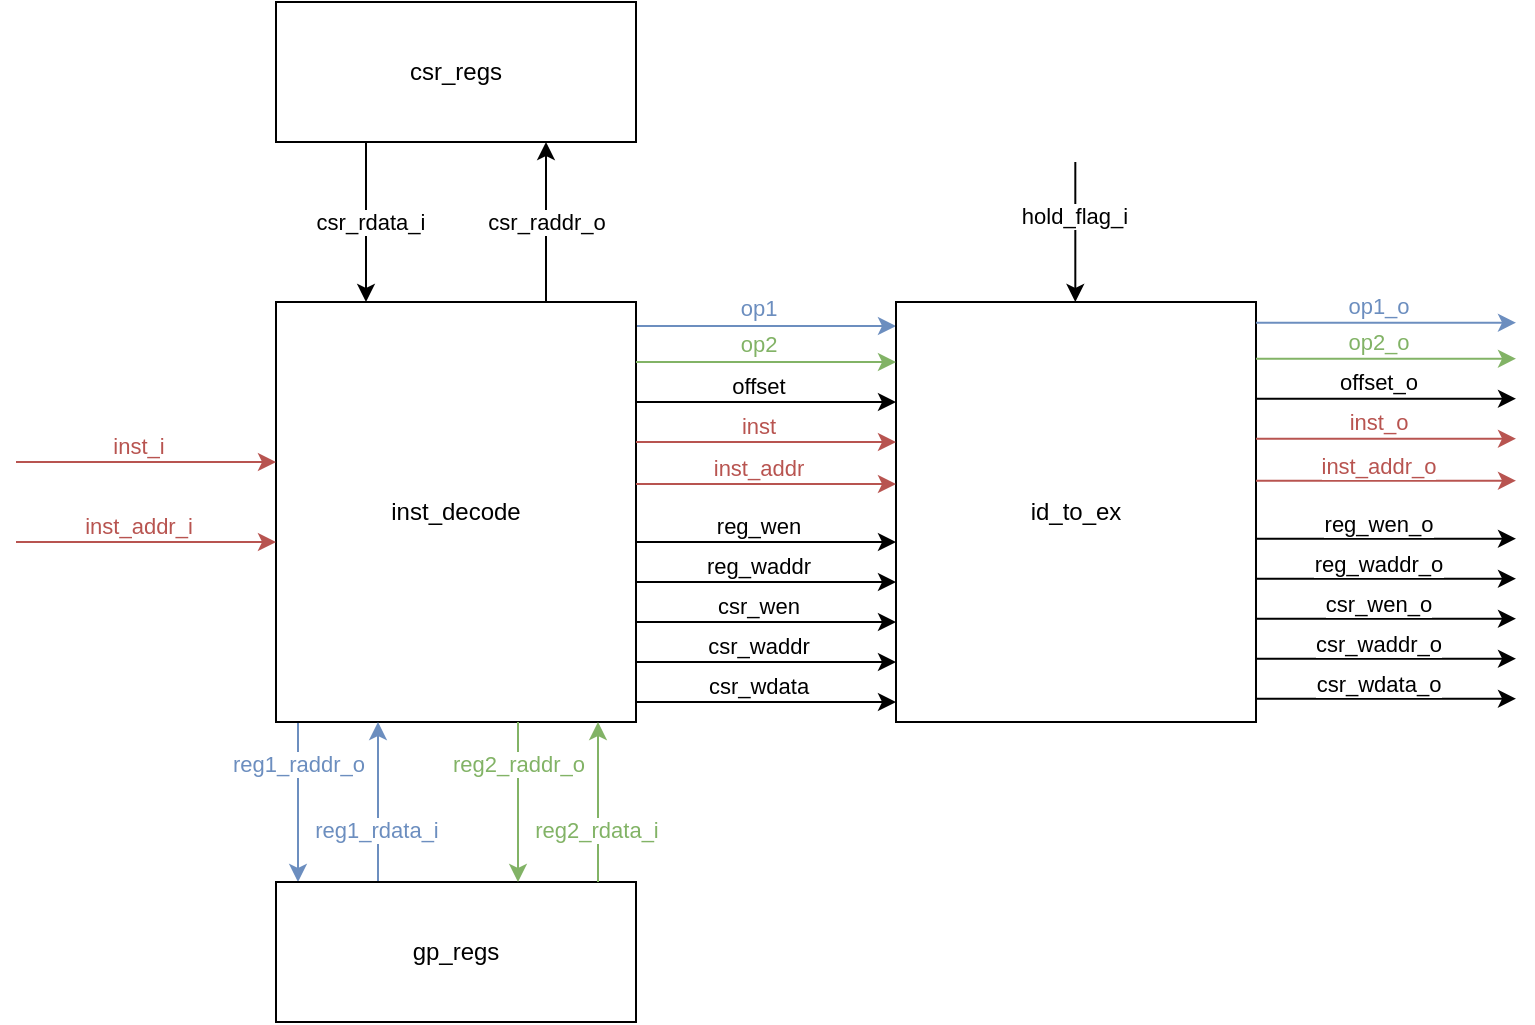 <mxfile version="24.7.5">
  <diagram name="第 1 页" id="pL91bi9Go7zP24jj9Hu1">
    <mxGraphModel dx="399" dy="247" grid="1" gridSize="10" guides="1" tooltips="1" connect="1" arrows="1" fold="1" page="1" pageScale="1" pageWidth="827" pageHeight="1169" math="0" shadow="0">
      <root>
        <mxCell id="0" />
        <mxCell id="1" parent="0" />
        <mxCell id="keUReCoGRjk8XPbMsIGI-4" style="edgeStyle=orthogonalEdgeStyle;rounded=0;orthogonalLoop=1;jettySize=auto;html=1;exitX=0.25;exitY=1;exitDx=0;exitDy=0;entryX=0.25;entryY=0;entryDx=0;entryDy=0;fillColor=#dae8fc;strokeColor=#6c8ebf;fontColor=#6C8EBF;" edge="1" parent="1">
          <mxGeometry relative="1" as="geometry">
            <mxPoint x="290.0" y="450.0" as="sourcePoint" />
            <mxPoint x="290.0" y="530.0" as="targetPoint" />
          </mxGeometry>
        </mxCell>
        <mxCell id="keUReCoGRjk8XPbMsIGI-5" value="&lt;font color=&quot;#6c8ebf&quot;&gt;reg1_raddr_o&lt;/font&gt;" style="edgeLabel;html=1;align=center;verticalAlign=middle;resizable=0;points=[];" vertex="1" connectable="0" parent="keUReCoGRjk8XPbMsIGI-4">
          <mxGeometry x="-0.06" y="1" relative="1" as="geometry">
            <mxPoint x="-1" y="-17" as="offset" />
          </mxGeometry>
        </mxCell>
        <mxCell id="keUReCoGRjk8XPbMsIGI-12" style="edgeStyle=orthogonalEdgeStyle;rounded=0;orthogonalLoop=1;jettySize=auto;html=1;exitX=0.75;exitY=0;exitDx=0;exitDy=0;entryX=0.75;entryY=1;entryDx=0;entryDy=0;" edge="1" parent="1" source="4CxefuWo_c8KhToSePK6-1" target="keUReCoGRjk8XPbMsIGI-2">
          <mxGeometry relative="1" as="geometry" />
        </mxCell>
        <mxCell id="keUReCoGRjk8XPbMsIGI-15" value="csr_raddr_o" style="edgeLabel;html=1;align=center;verticalAlign=middle;resizable=0;points=[];" vertex="1" connectable="0" parent="keUReCoGRjk8XPbMsIGI-12">
          <mxGeometry x="-0.078" y="-1" relative="1" as="geometry">
            <mxPoint x="-1" y="-3" as="offset" />
          </mxGeometry>
        </mxCell>
        <mxCell id="keUReCoGRjk8XPbMsIGI-21" style="edgeStyle=orthogonalEdgeStyle;rounded=0;orthogonalLoop=1;jettySize=auto;html=1;exitX=1;exitY=0.5;exitDx=0;exitDy=0;entryX=0;entryY=0.5;entryDx=0;entryDy=0;fillColor=#dae8fc;strokeColor=#6c8ebf;" edge="1" parent="1">
          <mxGeometry relative="1" as="geometry">
            <mxPoint x="459" y="252" as="sourcePoint" />
            <mxPoint x="589" y="252" as="targetPoint" />
          </mxGeometry>
        </mxCell>
        <mxCell id="keUReCoGRjk8XPbMsIGI-22" value="&lt;font color=&quot;#6c8ebf&quot;&gt;op1&lt;/font&gt;" style="edgeLabel;html=1;align=center;verticalAlign=middle;resizable=0;points=[];" vertex="1" connectable="0" parent="keUReCoGRjk8XPbMsIGI-21">
          <mxGeometry x="0.234" y="2" relative="1" as="geometry">
            <mxPoint x="-19" y="-7" as="offset" />
          </mxGeometry>
        </mxCell>
        <mxCell id="keUReCoGRjk8XPbMsIGI-25" style="edgeStyle=orthogonalEdgeStyle;rounded=0;orthogonalLoop=1;jettySize=auto;html=1;entryX=0;entryY=0.5;entryDx=0;entryDy=0;" edge="1" parent="1">
          <mxGeometry relative="1" as="geometry">
            <mxPoint x="459" y="290" as="sourcePoint" />
            <mxPoint x="589" y="290" as="targetPoint" />
          </mxGeometry>
        </mxCell>
        <mxCell id="keUReCoGRjk8XPbMsIGI-26" value="offset" style="edgeLabel;html=1;align=center;verticalAlign=middle;resizable=0;points=[];" vertex="1" connectable="0" parent="keUReCoGRjk8XPbMsIGI-25">
          <mxGeometry x="-0.016" y="-2" relative="1" as="geometry">
            <mxPoint x="-3" y="-10" as="offset" />
          </mxGeometry>
        </mxCell>
        <mxCell id="4CxefuWo_c8KhToSePK6-1" value="inst_decode" style="rounded=0;whiteSpace=wrap;html=1;" parent="1" vertex="1">
          <mxGeometry x="279" y="240" width="180" height="210" as="geometry" />
        </mxCell>
        <mxCell id="keUReCoGRjk8XPbMsIGI-71" style="edgeStyle=orthogonalEdgeStyle;rounded=0;orthogonalLoop=1;jettySize=auto;html=1;" edge="1" parent="1">
          <mxGeometry relative="1" as="geometry">
            <mxPoint x="678.66" y="240" as="targetPoint" />
            <mxPoint x="678.66" y="170" as="sourcePoint" />
          </mxGeometry>
        </mxCell>
        <mxCell id="keUReCoGRjk8XPbMsIGI-72" value="hold_flag_i" style="edgeLabel;html=1;align=center;verticalAlign=middle;resizable=0;points=[];" vertex="1" connectable="0" parent="keUReCoGRjk8XPbMsIGI-71">
          <mxGeometry x="-0.247" y="-1" relative="1" as="geometry">
            <mxPoint as="offset" />
          </mxGeometry>
        </mxCell>
        <mxCell id="4CxefuWo_c8KhToSePK6-2" value="id_to_ex" style="rounded=0;whiteSpace=wrap;html=1;" parent="1" vertex="1">
          <mxGeometry x="589" y="240" width="180" height="210" as="geometry" />
        </mxCell>
        <mxCell id="keUReCoGRjk8XPbMsIGI-6" style="edgeStyle=orthogonalEdgeStyle;rounded=0;orthogonalLoop=1;jettySize=auto;html=1;exitX=0.25;exitY=0;exitDx=0;exitDy=0;entryX=0.25;entryY=1;entryDx=0;entryDy=0;fillColor=#dae8fc;strokeColor=#6c8ebf;" edge="1" parent="1">
          <mxGeometry relative="1" as="geometry">
            <mxPoint x="330" y="530.0" as="sourcePoint" />
            <mxPoint x="330" y="450.0" as="targetPoint" />
          </mxGeometry>
        </mxCell>
        <mxCell id="keUReCoGRjk8XPbMsIGI-7" value="&lt;font color=&quot;#6c8ebf&quot;&gt;reg1_rdata_i&lt;/font&gt;" style="edgeLabel;html=1;align=center;verticalAlign=middle;resizable=0;points=[];" vertex="1" connectable="0" parent="keUReCoGRjk8XPbMsIGI-6">
          <mxGeometry x="-0.069" y="1" relative="1" as="geometry">
            <mxPoint y="11" as="offset" />
          </mxGeometry>
        </mxCell>
        <mxCell id="keUReCoGRjk8XPbMsIGI-1" value="gp_regs" style="rounded=0;whiteSpace=wrap;html=1;" vertex="1" parent="1">
          <mxGeometry x="279" y="530" width="180" height="70" as="geometry" />
        </mxCell>
        <mxCell id="keUReCoGRjk8XPbMsIGI-13" style="edgeStyle=orthogonalEdgeStyle;rounded=0;orthogonalLoop=1;jettySize=auto;html=1;exitX=0.25;exitY=1;exitDx=0;exitDy=0;entryX=0.25;entryY=0;entryDx=0;entryDy=0;" edge="1" parent="1" source="keUReCoGRjk8XPbMsIGI-2" target="4CxefuWo_c8KhToSePK6-1">
          <mxGeometry relative="1" as="geometry" />
        </mxCell>
        <mxCell id="keUReCoGRjk8XPbMsIGI-16" value="csr_rdata_i" style="edgeLabel;html=1;align=center;verticalAlign=middle;resizable=0;points=[];" vertex="1" connectable="0" parent="keUReCoGRjk8XPbMsIGI-13">
          <mxGeometry x="-0.186" y="2" relative="1" as="geometry">
            <mxPoint y="7" as="offset" />
          </mxGeometry>
        </mxCell>
        <mxCell id="keUReCoGRjk8XPbMsIGI-2" value="csr_regs" style="rounded=0;whiteSpace=wrap;html=1;" vertex="1" parent="1">
          <mxGeometry x="279" y="90" width="180" height="70" as="geometry" />
        </mxCell>
        <mxCell id="keUReCoGRjk8XPbMsIGI-8" style="edgeStyle=orthogonalEdgeStyle;rounded=0;orthogonalLoop=1;jettySize=auto;html=1;exitX=0.25;exitY=1;exitDx=0;exitDy=0;entryX=0.25;entryY=0;entryDx=0;entryDy=0;fillColor=#d5e8d4;strokeColor=#82b366;fontColor=#6C8EBF;" edge="1" parent="1">
          <mxGeometry relative="1" as="geometry">
            <mxPoint x="400.0" y="450.0" as="sourcePoint" />
            <mxPoint x="400.0" y="530.0" as="targetPoint" />
          </mxGeometry>
        </mxCell>
        <mxCell id="keUReCoGRjk8XPbMsIGI-9" value="&lt;font color=&quot;#82b366&quot;&gt;reg2_raddr_o&lt;/font&gt;" style="edgeLabel;html=1;align=center;verticalAlign=middle;resizable=0;points=[];" vertex="1" connectable="0" parent="keUReCoGRjk8XPbMsIGI-8">
          <mxGeometry x="-0.06" y="1" relative="1" as="geometry">
            <mxPoint x="-1" y="-17" as="offset" />
          </mxGeometry>
        </mxCell>
        <mxCell id="keUReCoGRjk8XPbMsIGI-10" style="edgeStyle=orthogonalEdgeStyle;rounded=0;orthogonalLoop=1;jettySize=auto;html=1;exitX=0.25;exitY=0;exitDx=0;exitDy=0;entryX=0.25;entryY=1;entryDx=0;entryDy=0;fillColor=#d5e8d4;strokeColor=#82b366;" edge="1" parent="1">
          <mxGeometry relative="1" as="geometry">
            <mxPoint x="440" y="530.0" as="sourcePoint" />
            <mxPoint x="440" y="450.0" as="targetPoint" />
          </mxGeometry>
        </mxCell>
        <mxCell id="keUReCoGRjk8XPbMsIGI-11" value="&lt;font color=&quot;#82b366&quot;&gt;reg2_rdata_i&lt;/font&gt;" style="edgeLabel;html=1;align=center;verticalAlign=middle;resizable=0;points=[];" vertex="1" connectable="0" parent="keUReCoGRjk8XPbMsIGI-10">
          <mxGeometry x="-0.069" y="1" relative="1" as="geometry">
            <mxPoint y="11" as="offset" />
          </mxGeometry>
        </mxCell>
        <mxCell id="keUReCoGRjk8XPbMsIGI-23" style="edgeStyle=orthogonalEdgeStyle;rounded=0;orthogonalLoop=1;jettySize=auto;html=1;exitX=1;exitY=0.5;exitDx=0;exitDy=0;entryX=0;entryY=0.5;entryDx=0;entryDy=0;fillColor=#d5e8d4;strokeColor=#82b366;" edge="1" parent="1">
          <mxGeometry relative="1" as="geometry">
            <mxPoint x="459" y="270" as="sourcePoint" />
            <mxPoint x="589" y="270" as="targetPoint" />
          </mxGeometry>
        </mxCell>
        <mxCell id="keUReCoGRjk8XPbMsIGI-24" value="&lt;font color=&quot;#82b366&quot;&gt;op2&lt;/font&gt;" style="edgeLabel;html=1;align=center;verticalAlign=middle;resizable=0;points=[];" vertex="1" connectable="0" parent="keUReCoGRjk8XPbMsIGI-23">
          <mxGeometry x="0.234" y="2" relative="1" as="geometry">
            <mxPoint x="-19" y="-7" as="offset" />
          </mxGeometry>
        </mxCell>
        <mxCell id="keUReCoGRjk8XPbMsIGI-27" style="edgeStyle=orthogonalEdgeStyle;rounded=0;orthogonalLoop=1;jettySize=auto;html=1;entryX=0;entryY=0.5;entryDx=0;entryDy=0;fillColor=#f8cecc;strokeColor=#B85450;" edge="1" parent="1">
          <mxGeometry relative="1" as="geometry">
            <mxPoint x="459" y="310" as="sourcePoint" />
            <mxPoint x="589" y="310" as="targetPoint" />
          </mxGeometry>
        </mxCell>
        <mxCell id="keUReCoGRjk8XPbMsIGI-28" value="inst" style="edgeLabel;html=1;align=center;verticalAlign=middle;resizable=0;points=[];fontColor=#B85450;" vertex="1" connectable="0" parent="keUReCoGRjk8XPbMsIGI-27">
          <mxGeometry x="-0.016" y="-2" relative="1" as="geometry">
            <mxPoint x="-3" y="-10" as="offset" />
          </mxGeometry>
        </mxCell>
        <mxCell id="keUReCoGRjk8XPbMsIGI-29" style="edgeStyle=orthogonalEdgeStyle;rounded=0;orthogonalLoop=1;jettySize=auto;html=1;entryX=0;entryY=0.5;entryDx=0;entryDy=0;fillColor=#f8cecc;strokeColor=#b85450;" edge="1" parent="1">
          <mxGeometry relative="1" as="geometry">
            <mxPoint x="459" y="331" as="sourcePoint" />
            <mxPoint x="589" y="331" as="targetPoint" />
          </mxGeometry>
        </mxCell>
        <mxCell id="keUReCoGRjk8XPbMsIGI-30" value="inst_addr" style="edgeLabel;html=1;align=center;verticalAlign=middle;resizable=0;points=[];fontColor=#B85450;" vertex="1" connectable="0" parent="keUReCoGRjk8XPbMsIGI-29">
          <mxGeometry x="-0.016" y="-2" relative="1" as="geometry">
            <mxPoint x="-3" y="-10" as="offset" />
          </mxGeometry>
        </mxCell>
        <mxCell id="keUReCoGRjk8XPbMsIGI-33" style="edgeStyle=orthogonalEdgeStyle;rounded=0;orthogonalLoop=1;jettySize=auto;html=1;entryX=0;entryY=0.5;entryDx=0;entryDy=0;" edge="1" parent="1">
          <mxGeometry relative="1" as="geometry">
            <mxPoint x="459" y="360" as="sourcePoint" />
            <mxPoint x="589" y="360" as="targetPoint" />
          </mxGeometry>
        </mxCell>
        <mxCell id="keUReCoGRjk8XPbMsIGI-34" value="reg_wen" style="edgeLabel;html=1;align=center;verticalAlign=middle;resizable=0;points=[];" vertex="1" connectable="0" parent="keUReCoGRjk8XPbMsIGI-33">
          <mxGeometry x="-0.016" y="-2" relative="1" as="geometry">
            <mxPoint x="-3" y="-10" as="offset" />
          </mxGeometry>
        </mxCell>
        <mxCell id="keUReCoGRjk8XPbMsIGI-35" style="edgeStyle=orthogonalEdgeStyle;rounded=0;orthogonalLoop=1;jettySize=auto;html=1;entryX=0;entryY=0.5;entryDx=0;entryDy=0;" edge="1" parent="1">
          <mxGeometry relative="1" as="geometry">
            <mxPoint x="459" y="380" as="sourcePoint" />
            <mxPoint x="589" y="380" as="targetPoint" />
          </mxGeometry>
        </mxCell>
        <mxCell id="keUReCoGRjk8XPbMsIGI-36" value="reg_waddr" style="edgeLabel;html=1;align=center;verticalAlign=middle;resizable=0;points=[];" vertex="1" connectable="0" parent="keUReCoGRjk8XPbMsIGI-35">
          <mxGeometry x="-0.016" y="-2" relative="1" as="geometry">
            <mxPoint x="-3" y="-10" as="offset" />
          </mxGeometry>
        </mxCell>
        <mxCell id="keUReCoGRjk8XPbMsIGI-37" style="edgeStyle=orthogonalEdgeStyle;rounded=0;orthogonalLoop=1;jettySize=auto;html=1;entryX=0;entryY=0.5;entryDx=0;entryDy=0;" edge="1" parent="1">
          <mxGeometry relative="1" as="geometry">
            <mxPoint x="459" y="400" as="sourcePoint" />
            <mxPoint x="589" y="400" as="targetPoint" />
          </mxGeometry>
        </mxCell>
        <mxCell id="keUReCoGRjk8XPbMsIGI-38" value="csr_wen" style="edgeLabel;html=1;align=center;verticalAlign=middle;resizable=0;points=[];" vertex="1" connectable="0" parent="keUReCoGRjk8XPbMsIGI-37">
          <mxGeometry x="-0.016" y="-2" relative="1" as="geometry">
            <mxPoint x="-3" y="-10" as="offset" />
          </mxGeometry>
        </mxCell>
        <mxCell id="keUReCoGRjk8XPbMsIGI-39" style="edgeStyle=orthogonalEdgeStyle;rounded=0;orthogonalLoop=1;jettySize=auto;html=1;entryX=0;entryY=0.5;entryDx=0;entryDy=0;" edge="1" parent="1">
          <mxGeometry relative="1" as="geometry">
            <mxPoint x="459" y="420" as="sourcePoint" />
            <mxPoint x="589" y="420" as="targetPoint" />
          </mxGeometry>
        </mxCell>
        <mxCell id="keUReCoGRjk8XPbMsIGI-40" value="csr_waddr" style="edgeLabel;html=1;align=center;verticalAlign=middle;resizable=0;points=[];" vertex="1" connectable="0" parent="keUReCoGRjk8XPbMsIGI-39">
          <mxGeometry x="-0.016" y="-2" relative="1" as="geometry">
            <mxPoint x="-3" y="-10" as="offset" />
          </mxGeometry>
        </mxCell>
        <mxCell id="keUReCoGRjk8XPbMsIGI-45" style="edgeStyle=orthogonalEdgeStyle;rounded=0;orthogonalLoop=1;jettySize=auto;html=1;entryX=0;entryY=0.5;entryDx=0;entryDy=0;fillColor=#f8cecc;strokeColor=#B85450;" edge="1" parent="1">
          <mxGeometry relative="1" as="geometry">
            <mxPoint x="149" y="320" as="sourcePoint" />
            <mxPoint x="279" y="320" as="targetPoint" />
          </mxGeometry>
        </mxCell>
        <mxCell id="keUReCoGRjk8XPbMsIGI-46" value="inst_i" style="edgeLabel;html=1;align=center;verticalAlign=middle;resizable=0;points=[];fontColor=#B85450;" vertex="1" connectable="0" parent="keUReCoGRjk8XPbMsIGI-45">
          <mxGeometry x="-0.016" y="-2" relative="1" as="geometry">
            <mxPoint x="-3" y="-10" as="offset" />
          </mxGeometry>
        </mxCell>
        <mxCell id="keUReCoGRjk8XPbMsIGI-47" style="edgeStyle=orthogonalEdgeStyle;rounded=0;orthogonalLoop=1;jettySize=auto;html=1;entryX=0;entryY=0.5;entryDx=0;entryDy=0;fillColor=#f8cecc;strokeColor=#b85450;" edge="1" parent="1">
          <mxGeometry relative="1" as="geometry">
            <mxPoint x="149" y="360" as="sourcePoint" />
            <mxPoint x="279" y="360" as="targetPoint" />
          </mxGeometry>
        </mxCell>
        <mxCell id="keUReCoGRjk8XPbMsIGI-48" value="inst_addr_i" style="edgeLabel;html=1;align=center;verticalAlign=middle;resizable=0;points=[];fontColor=#B85450;" vertex="1" connectable="0" parent="keUReCoGRjk8XPbMsIGI-47">
          <mxGeometry x="-0.016" y="-2" relative="1" as="geometry">
            <mxPoint x="-3" y="-10" as="offset" />
          </mxGeometry>
        </mxCell>
        <mxCell id="keUReCoGRjk8XPbMsIGI-49" style="edgeStyle=orthogonalEdgeStyle;rounded=0;orthogonalLoop=1;jettySize=auto;html=1;entryX=0;entryY=0.5;entryDx=0;entryDy=0;" edge="1" parent="1">
          <mxGeometry relative="1" as="geometry">
            <mxPoint x="459" y="440" as="sourcePoint" />
            <mxPoint x="589" y="440" as="targetPoint" />
          </mxGeometry>
        </mxCell>
        <mxCell id="keUReCoGRjk8XPbMsIGI-50" value="csr_wdata" style="edgeLabel;html=1;align=center;verticalAlign=middle;resizable=0;points=[];" vertex="1" connectable="0" parent="keUReCoGRjk8XPbMsIGI-49">
          <mxGeometry x="-0.016" y="-2" relative="1" as="geometry">
            <mxPoint x="-3" y="-10" as="offset" />
          </mxGeometry>
        </mxCell>
        <mxCell id="keUReCoGRjk8XPbMsIGI-51" style="edgeStyle=orthogonalEdgeStyle;rounded=0;orthogonalLoop=1;jettySize=auto;html=1;exitX=1;exitY=0.5;exitDx=0;exitDy=0;entryX=0;entryY=0.5;entryDx=0;entryDy=0;fillColor=#dae8fc;strokeColor=#6c8ebf;" edge="1" parent="1">
          <mxGeometry relative="1" as="geometry">
            <mxPoint x="769" y="250.33" as="sourcePoint" />
            <mxPoint x="899" y="250.33" as="targetPoint" />
          </mxGeometry>
        </mxCell>
        <mxCell id="keUReCoGRjk8XPbMsIGI-52" value="&lt;font color=&quot;#6c8ebf&quot;&gt;op1_o&lt;/font&gt;" style="edgeLabel;html=1;align=center;verticalAlign=middle;resizable=0;points=[];" vertex="1" connectable="0" parent="keUReCoGRjk8XPbMsIGI-51">
          <mxGeometry x="0.234" y="2" relative="1" as="geometry">
            <mxPoint x="-19" y="-7" as="offset" />
          </mxGeometry>
        </mxCell>
        <mxCell id="keUReCoGRjk8XPbMsIGI-53" style="edgeStyle=orthogonalEdgeStyle;rounded=0;orthogonalLoop=1;jettySize=auto;html=1;entryX=0;entryY=0.5;entryDx=0;entryDy=0;" edge="1" parent="1">
          <mxGeometry relative="1" as="geometry">
            <mxPoint x="769" y="288.33" as="sourcePoint" />
            <mxPoint x="899" y="288.33" as="targetPoint" />
          </mxGeometry>
        </mxCell>
        <mxCell id="keUReCoGRjk8XPbMsIGI-54" value="offset_o" style="edgeLabel;html=1;align=center;verticalAlign=middle;resizable=0;points=[];" vertex="1" connectable="0" parent="keUReCoGRjk8XPbMsIGI-53">
          <mxGeometry x="-0.016" y="-2" relative="1" as="geometry">
            <mxPoint x="-3" y="-11" as="offset" />
          </mxGeometry>
        </mxCell>
        <mxCell id="keUReCoGRjk8XPbMsIGI-55" style="edgeStyle=orthogonalEdgeStyle;rounded=0;orthogonalLoop=1;jettySize=auto;html=1;exitX=1;exitY=0.5;exitDx=0;exitDy=0;entryX=0;entryY=0.5;entryDx=0;entryDy=0;fillColor=#d5e8d4;strokeColor=#82b366;" edge="1" parent="1">
          <mxGeometry relative="1" as="geometry">
            <mxPoint x="769" y="268.33" as="sourcePoint" />
            <mxPoint x="899" y="268.33" as="targetPoint" />
          </mxGeometry>
        </mxCell>
        <mxCell id="keUReCoGRjk8XPbMsIGI-56" value="&lt;font color=&quot;#82b366&quot;&gt;op2_o&lt;/font&gt;" style="edgeLabel;html=1;align=center;verticalAlign=middle;resizable=0;points=[];" vertex="1" connectable="0" parent="keUReCoGRjk8XPbMsIGI-55">
          <mxGeometry x="0.234" y="2" relative="1" as="geometry">
            <mxPoint x="-19" y="-7" as="offset" />
          </mxGeometry>
        </mxCell>
        <mxCell id="keUReCoGRjk8XPbMsIGI-57" style="edgeStyle=orthogonalEdgeStyle;rounded=0;orthogonalLoop=1;jettySize=auto;html=1;entryX=0;entryY=0.5;entryDx=0;entryDy=0;fillColor=#f8cecc;strokeColor=#B85450;" edge="1" parent="1">
          <mxGeometry relative="1" as="geometry">
            <mxPoint x="769" y="308.33" as="sourcePoint" />
            <mxPoint x="899" y="308.33" as="targetPoint" />
          </mxGeometry>
        </mxCell>
        <mxCell id="keUReCoGRjk8XPbMsIGI-58" value="inst_o" style="edgeLabel;html=1;align=center;verticalAlign=middle;resizable=0;points=[];fontColor=#B85450;" vertex="1" connectable="0" parent="keUReCoGRjk8XPbMsIGI-57">
          <mxGeometry x="-0.016" y="-2" relative="1" as="geometry">
            <mxPoint x="-3" y="-11" as="offset" />
          </mxGeometry>
        </mxCell>
        <mxCell id="keUReCoGRjk8XPbMsIGI-59" style="edgeStyle=orthogonalEdgeStyle;rounded=0;orthogonalLoop=1;jettySize=auto;html=1;entryX=0;entryY=0.5;entryDx=0;entryDy=0;fillColor=#f8cecc;strokeColor=#b85450;" edge="1" parent="1">
          <mxGeometry relative="1" as="geometry">
            <mxPoint x="769" y="329.33" as="sourcePoint" />
            <mxPoint x="899" y="329.33" as="targetPoint" />
          </mxGeometry>
        </mxCell>
        <mxCell id="keUReCoGRjk8XPbMsIGI-60" value="inst_addr_o" style="edgeLabel;html=1;align=center;verticalAlign=middle;resizable=0;points=[];fontColor=#B85450;" vertex="1" connectable="0" parent="keUReCoGRjk8XPbMsIGI-59">
          <mxGeometry x="-0.016" y="-2" relative="1" as="geometry">
            <mxPoint x="-3" y="-10" as="offset" />
          </mxGeometry>
        </mxCell>
        <mxCell id="keUReCoGRjk8XPbMsIGI-61" style="edgeStyle=orthogonalEdgeStyle;rounded=0;orthogonalLoop=1;jettySize=auto;html=1;entryX=0;entryY=0.5;entryDx=0;entryDy=0;" edge="1" parent="1">
          <mxGeometry relative="1" as="geometry">
            <mxPoint x="769" y="358.33" as="sourcePoint" />
            <mxPoint x="899" y="358.33" as="targetPoint" />
          </mxGeometry>
        </mxCell>
        <mxCell id="keUReCoGRjk8XPbMsIGI-62" value="reg_wen_o" style="edgeLabel;html=1;align=center;verticalAlign=middle;resizable=0;points=[];" vertex="1" connectable="0" parent="keUReCoGRjk8XPbMsIGI-61">
          <mxGeometry x="-0.016" y="-2" relative="1" as="geometry">
            <mxPoint x="-3" y="-10" as="offset" />
          </mxGeometry>
        </mxCell>
        <mxCell id="keUReCoGRjk8XPbMsIGI-63" style="edgeStyle=orthogonalEdgeStyle;rounded=0;orthogonalLoop=1;jettySize=auto;html=1;entryX=0;entryY=0.5;entryDx=0;entryDy=0;" edge="1" parent="1">
          <mxGeometry relative="1" as="geometry">
            <mxPoint x="769" y="378.33" as="sourcePoint" />
            <mxPoint x="899" y="378.33" as="targetPoint" />
          </mxGeometry>
        </mxCell>
        <mxCell id="keUReCoGRjk8XPbMsIGI-64" value="reg_waddr_o" style="edgeLabel;html=1;align=center;verticalAlign=middle;resizable=0;points=[];" vertex="1" connectable="0" parent="keUReCoGRjk8XPbMsIGI-63">
          <mxGeometry x="-0.016" y="-2" relative="1" as="geometry">
            <mxPoint x="-3" y="-10" as="offset" />
          </mxGeometry>
        </mxCell>
        <mxCell id="keUReCoGRjk8XPbMsIGI-65" style="edgeStyle=orthogonalEdgeStyle;rounded=0;orthogonalLoop=1;jettySize=auto;html=1;entryX=0;entryY=0.5;entryDx=0;entryDy=0;" edge="1" parent="1">
          <mxGeometry relative="1" as="geometry">
            <mxPoint x="769" y="398.33" as="sourcePoint" />
            <mxPoint x="899" y="398.33" as="targetPoint" />
          </mxGeometry>
        </mxCell>
        <mxCell id="keUReCoGRjk8XPbMsIGI-66" value="csr_wen_o" style="edgeLabel;html=1;align=center;verticalAlign=middle;resizable=0;points=[];" vertex="1" connectable="0" parent="keUReCoGRjk8XPbMsIGI-65">
          <mxGeometry x="-0.016" y="-2" relative="1" as="geometry">
            <mxPoint x="-3" y="-10" as="offset" />
          </mxGeometry>
        </mxCell>
        <mxCell id="keUReCoGRjk8XPbMsIGI-67" style="edgeStyle=orthogonalEdgeStyle;rounded=0;orthogonalLoop=1;jettySize=auto;html=1;entryX=0;entryY=0.5;entryDx=0;entryDy=0;" edge="1" parent="1">
          <mxGeometry relative="1" as="geometry">
            <mxPoint x="769" y="418.33" as="sourcePoint" />
            <mxPoint x="899" y="418.33" as="targetPoint" />
          </mxGeometry>
        </mxCell>
        <mxCell id="keUReCoGRjk8XPbMsIGI-68" value="csr_waddr_o" style="edgeLabel;html=1;align=center;verticalAlign=middle;resizable=0;points=[];" vertex="1" connectable="0" parent="keUReCoGRjk8XPbMsIGI-67">
          <mxGeometry x="-0.016" y="-2" relative="1" as="geometry">
            <mxPoint x="-3" y="-10" as="offset" />
          </mxGeometry>
        </mxCell>
        <mxCell id="keUReCoGRjk8XPbMsIGI-69" style="edgeStyle=orthogonalEdgeStyle;rounded=0;orthogonalLoop=1;jettySize=auto;html=1;entryX=0;entryY=0.5;entryDx=0;entryDy=0;" edge="1" parent="1">
          <mxGeometry relative="1" as="geometry">
            <mxPoint x="769" y="438.33" as="sourcePoint" />
            <mxPoint x="899" y="438.33" as="targetPoint" />
          </mxGeometry>
        </mxCell>
        <mxCell id="keUReCoGRjk8XPbMsIGI-70" value="csr_wdata_o" style="edgeLabel;html=1;align=center;verticalAlign=middle;resizable=0;points=[];" vertex="1" connectable="0" parent="keUReCoGRjk8XPbMsIGI-69">
          <mxGeometry x="-0.016" y="-2" relative="1" as="geometry">
            <mxPoint x="-3" y="-10" as="offset" />
          </mxGeometry>
        </mxCell>
      </root>
    </mxGraphModel>
  </diagram>
</mxfile>
